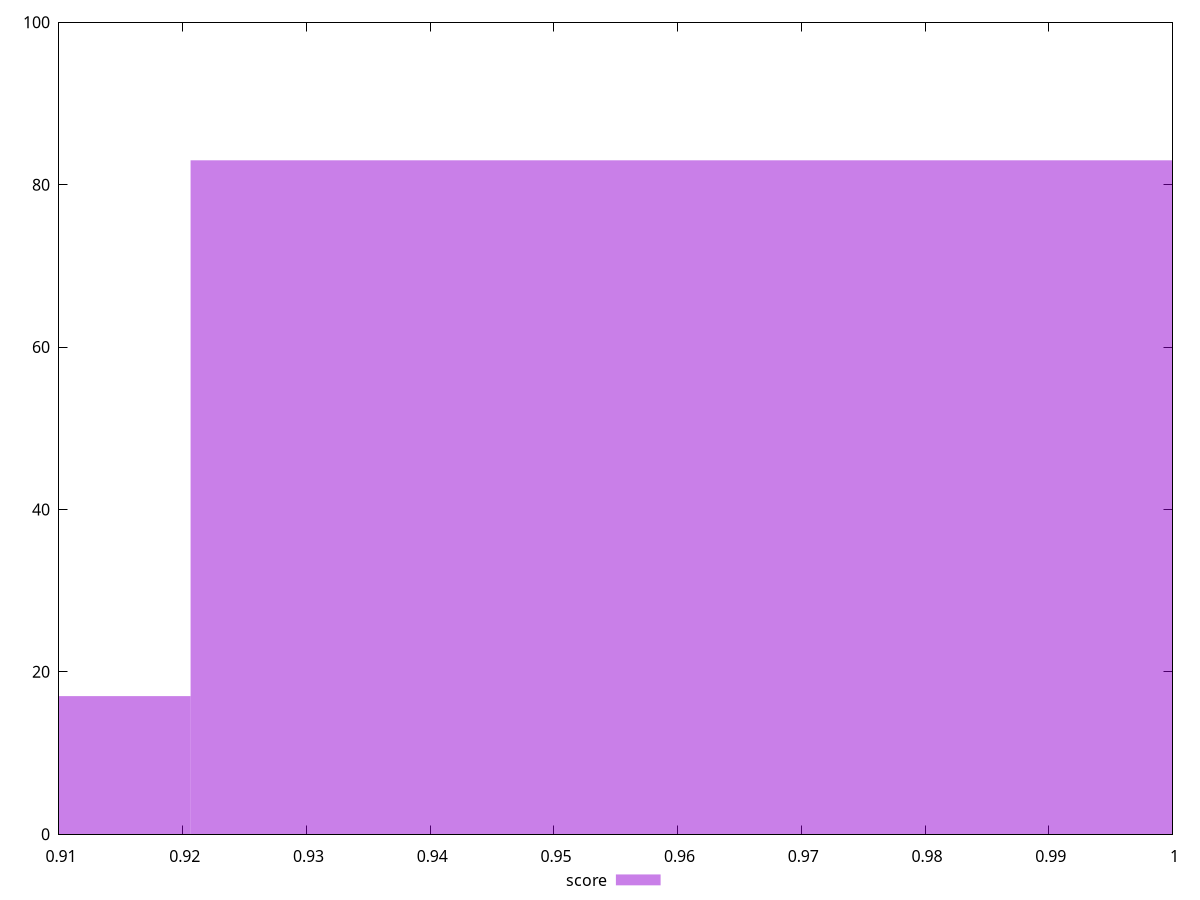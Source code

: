 reset

$score <<EOF
0.880606763243249 17
0.9606619235380898 83
EOF

set key outside below
set boxwidth 0.08005516029484082
set xrange [0.91:1]
set yrange [0:100]
set trange [0:100]
set style fill transparent solid 0.5 noborder
set terminal svg size 640, 490 enhanced background rgb 'white'
set output "report/report_00029_2021-02-24T13-36-40.390Z/cumulative-layout-shift/samples/music/score/histogram.svg"

plot $score title "score" with boxes

reset
